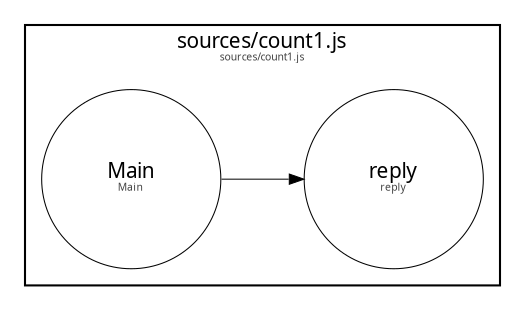 digraph G {

  graph [ fontname="HelveticaNeue-Thin", fontcolor=black, fontsize=10, rankdir=LR ];
  node [ fontname="HelveticaNeue-Thin", fontcolor=black, fontsize=10, penwidth=0.5 shape=circle, fixedsize=true, width=1.2, height=1.2 ];
  edge [ fontname="HelveticaNeue-Thin", fontcolor=black, fontsize=10, penwidth=0.5 splines=line, arrowsize=0.7 ];

  subgraph cluster_isourcescount1_js {

   label = <sources/count1.js<br/><font color="#404040" point-size="5">sources/count1.js</font>>;

    ireply [label=<reply<br/><font color="#404040" point-size="5">reply</font>>]
    iMain [label=<Main<br/><font color="#404040" point-size="5">Main</font>>]

    iMain -> ireply [label=<<table border="0" cellspacing="0" cellborder="0"><tr><td align="left"></td></tr></table>>]
  }

}
